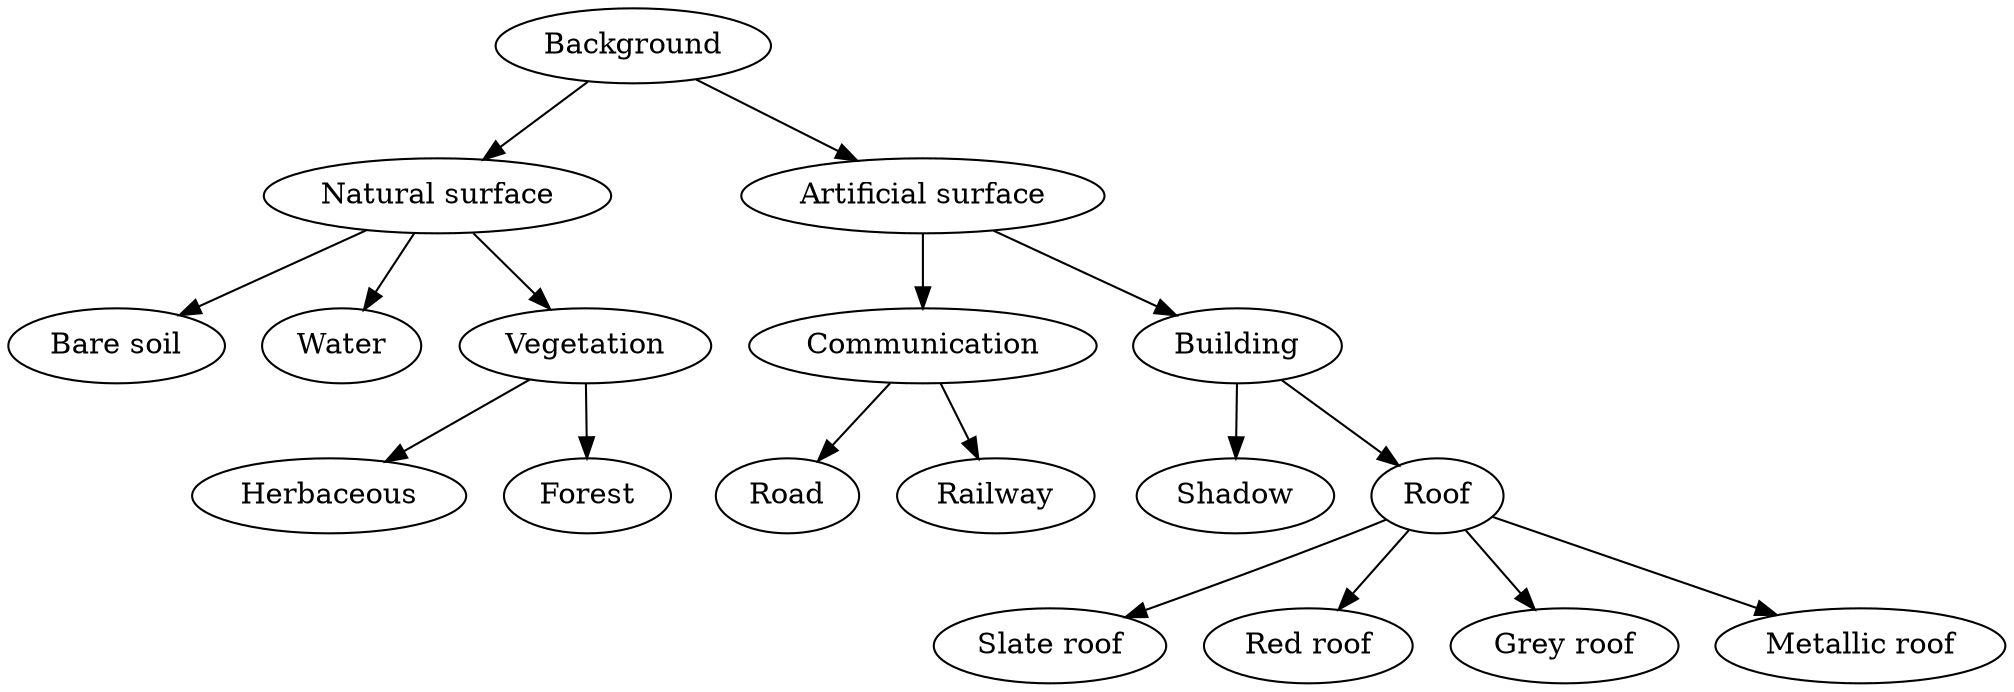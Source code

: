 digraph G {
    "Background" -> "Natural surface";
    "Background" -> "Artificial surface";
    "Natural surface" -> "Bare soil";
    "Natural surface" -> "Water";
    "Natural surface" -> "Vegetation";
    "Vegetation" -> "Herbaceous";
    "Vegetation" -> "Forest";
    "Artificial surface" -> "Communication";
    "Artificial surface" -> "Building";
    "Communication" -> "Road";
    "Communication" -> "Railway";
    "Building" -> "Shadow";
    "Building" -> "Roof";
    "Roof" -> "Slate roof";
    "Roof" -> "Red roof";
    "Roof" -> "Grey roof";
    "Roof" -> "Metallic roof"; 
}